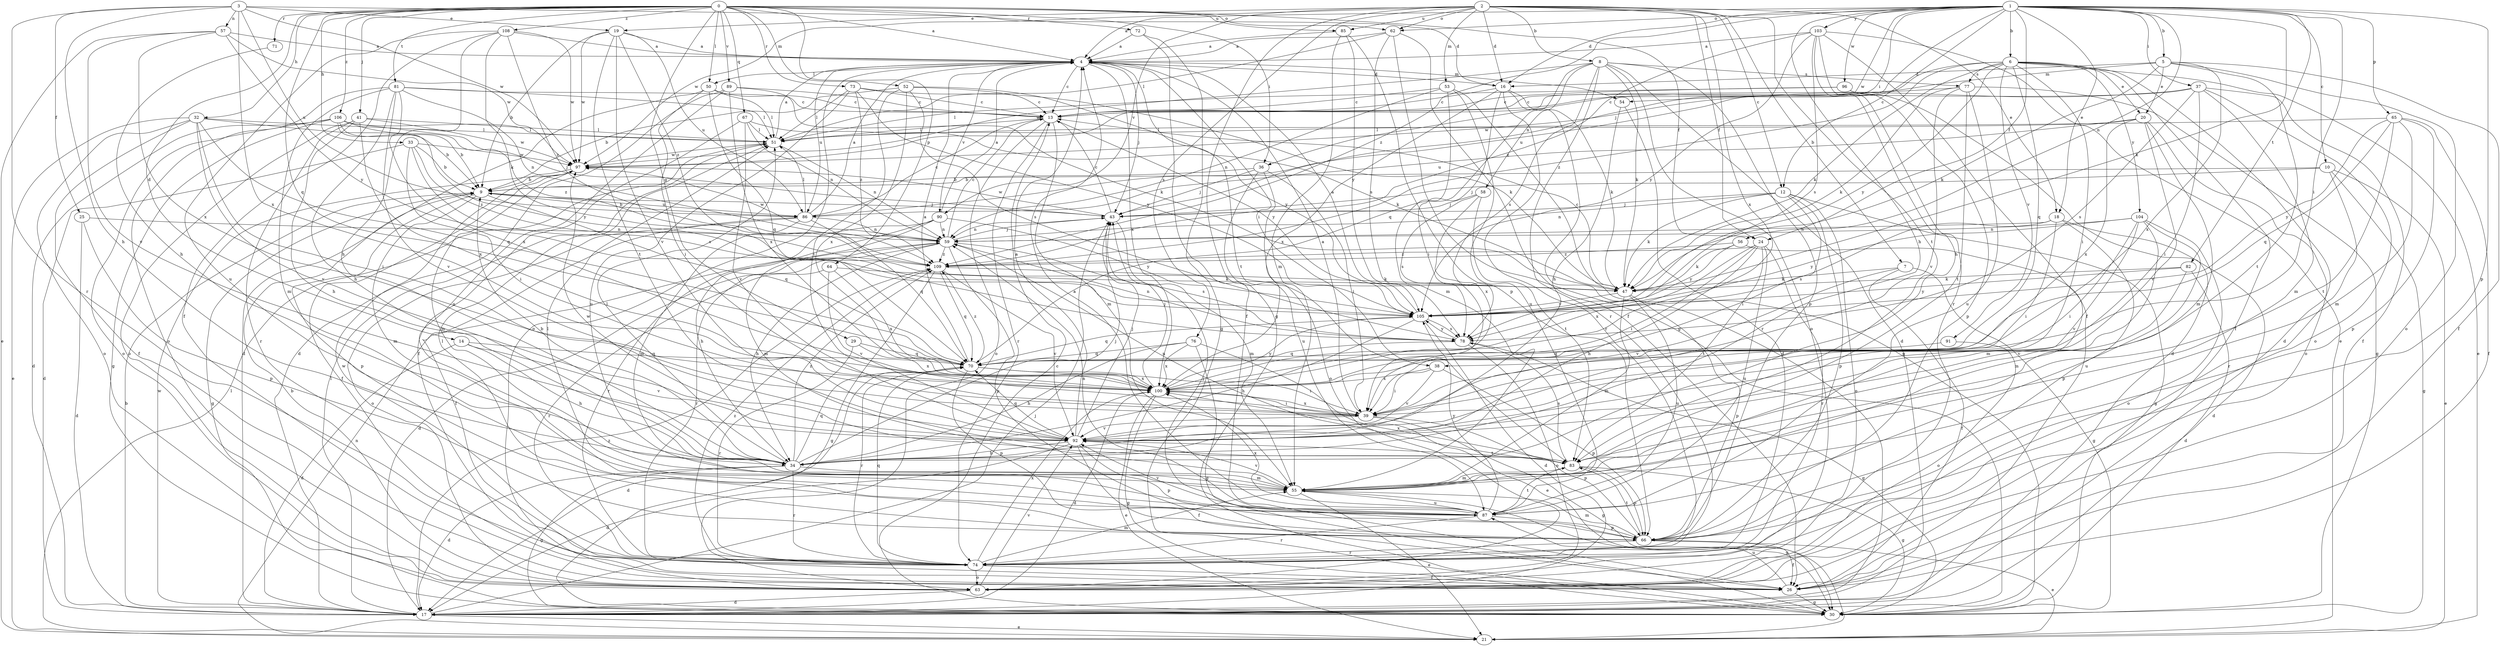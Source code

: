 strict digraph  {
0;
1;
2;
3;
4;
5;
6;
7;
8;
9;
10;
12;
13;
14;
16;
17;
18;
19;
20;
21;
24;
25;
26;
29;
30;
32;
33;
34;
36;
37;
38;
39;
41;
43;
47;
50;
51;
52;
53;
54;
55;
56;
57;
58;
59;
62;
63;
64;
65;
66;
67;
70;
71;
72;
73;
74;
76;
77;
78;
81;
82;
83;
85;
86;
87;
89;
90;
91;
92;
96;
97;
100;
103;
104;
105;
106;
108;
109;
0 -> 4  [label=a];
0 -> 14  [label=d];
0 -> 24  [label=f];
0 -> 29  [label=g];
0 -> 32  [label=h];
0 -> 33  [label=h];
0 -> 36  [label=i];
0 -> 41  [label=j];
0 -> 50  [label=l];
0 -> 52  [label=m];
0 -> 62  [label=o];
0 -> 64  [label=p];
0 -> 67  [label=q];
0 -> 70  [label=q];
0 -> 71  [label=r];
0 -> 72  [label=r];
0 -> 73  [label=r];
0 -> 81  [label=t];
0 -> 85  [label=u];
0 -> 89  [label=v];
0 -> 106  [label=z];
0 -> 108  [label=z];
1 -> 4  [label=a];
1 -> 5  [label=b];
1 -> 6  [label=b];
1 -> 10  [label=c];
1 -> 12  [label=c];
1 -> 16  [label=d];
1 -> 18  [label=e];
1 -> 24  [label=f];
1 -> 34  [label=h];
1 -> 36  [label=i];
1 -> 37  [label=i];
1 -> 38  [label=i];
1 -> 43  [label=j];
1 -> 47  [label=k];
1 -> 56  [label=n];
1 -> 62  [label=o];
1 -> 65  [label=p];
1 -> 66  [label=p];
1 -> 82  [label=t];
1 -> 96  [label=w];
1 -> 97  [label=w];
1 -> 103  [label=y];
1 -> 109  [label=z];
2 -> 7  [label=b];
2 -> 8  [label=b];
2 -> 12  [label=c];
2 -> 16  [label=d];
2 -> 18  [label=e];
2 -> 19  [label=e];
2 -> 24  [label=f];
2 -> 30  [label=g];
2 -> 53  [label=m];
2 -> 62  [label=o];
2 -> 76  [label=s];
2 -> 83  [label=t];
2 -> 85  [label=u];
2 -> 90  [label=v];
2 -> 97  [label=w];
2 -> 100  [label=x];
3 -> 16  [label=d];
3 -> 19  [label=e];
3 -> 25  [label=f];
3 -> 34  [label=h];
3 -> 57  [label=n];
3 -> 74  [label=r];
3 -> 86  [label=u];
3 -> 97  [label=w];
3 -> 100  [label=x];
4 -> 13  [label=c];
4 -> 16  [label=d];
4 -> 38  [label=i];
4 -> 43  [label=j];
4 -> 50  [label=l];
4 -> 54  [label=m];
4 -> 63  [label=o];
4 -> 83  [label=t];
4 -> 86  [label=u];
4 -> 90  [label=v];
4 -> 100  [label=x];
5 -> 16  [label=d];
5 -> 20  [label=e];
5 -> 26  [label=f];
5 -> 47  [label=k];
5 -> 54  [label=m];
5 -> 63  [label=o];
5 -> 83  [label=t];
5 -> 100  [label=x];
6 -> 17  [label=d];
6 -> 20  [label=e];
6 -> 21  [label=e];
6 -> 26  [label=f];
6 -> 39  [label=i];
6 -> 47  [label=k];
6 -> 70  [label=q];
6 -> 77  [label=s];
6 -> 86  [label=u];
6 -> 91  [label=v];
6 -> 104  [label=y];
6 -> 105  [label=y];
6 -> 109  [label=z];
7 -> 26  [label=f];
7 -> 30  [label=g];
7 -> 47  [label=k];
7 -> 92  [label=v];
8 -> 17  [label=d];
8 -> 47  [label=k];
8 -> 58  [label=n];
8 -> 63  [label=o];
8 -> 66  [label=p];
8 -> 70  [label=q];
8 -> 74  [label=r];
8 -> 77  [label=s];
8 -> 78  [label=s];
8 -> 97  [label=w];
9 -> 30  [label=g];
9 -> 43  [label=j];
9 -> 55  [label=m];
9 -> 66  [label=p];
9 -> 70  [label=q];
9 -> 86  [label=u];
10 -> 9  [label=b];
10 -> 21  [label=e];
10 -> 30  [label=g];
10 -> 43  [label=j];
10 -> 74  [label=r];
12 -> 30  [label=g];
12 -> 39  [label=i];
12 -> 43  [label=j];
12 -> 47  [label=k];
12 -> 59  [label=n];
12 -> 63  [label=o];
12 -> 66  [label=p];
13 -> 51  [label=l];
13 -> 55  [label=m];
13 -> 63  [label=o];
13 -> 74  [label=r];
13 -> 105  [label=y];
14 -> 17  [label=d];
14 -> 34  [label=h];
14 -> 70  [label=q];
14 -> 92  [label=v];
16 -> 13  [label=c];
16 -> 17  [label=d];
16 -> 39  [label=i];
16 -> 47  [label=k];
16 -> 74  [label=r];
16 -> 100  [label=x];
17 -> 9  [label=b];
17 -> 21  [label=e];
17 -> 43  [label=j];
17 -> 51  [label=l];
17 -> 97  [label=w];
17 -> 109  [label=z];
18 -> 17  [label=d];
18 -> 39  [label=i];
18 -> 59  [label=n];
18 -> 66  [label=p];
18 -> 78  [label=s];
19 -> 4  [label=a];
19 -> 9  [label=b];
19 -> 83  [label=t];
19 -> 86  [label=u];
19 -> 92  [label=v];
19 -> 97  [label=w];
19 -> 109  [label=z];
20 -> 51  [label=l];
20 -> 55  [label=m];
20 -> 63  [label=o];
20 -> 86  [label=u];
20 -> 92  [label=v];
20 -> 100  [label=x];
21 -> 51  [label=l];
21 -> 59  [label=n];
24 -> 34  [label=h];
24 -> 39  [label=i];
24 -> 74  [label=r];
24 -> 83  [label=t];
24 -> 87  [label=u];
24 -> 100  [label=x];
24 -> 109  [label=z];
25 -> 17  [label=d];
25 -> 59  [label=n];
25 -> 66  [label=p];
26 -> 30  [label=g];
26 -> 87  [label=u];
29 -> 70  [label=q];
29 -> 74  [label=r];
29 -> 100  [label=x];
30 -> 13  [label=c];
32 -> 9  [label=b];
32 -> 21  [label=e];
32 -> 26  [label=f];
32 -> 39  [label=i];
32 -> 51  [label=l];
32 -> 63  [label=o];
32 -> 70  [label=q];
32 -> 92  [label=v];
33 -> 9  [label=b];
33 -> 17  [label=d];
33 -> 39  [label=i];
33 -> 78  [label=s];
33 -> 97  [label=w];
33 -> 109  [label=z];
34 -> 9  [label=b];
34 -> 17  [label=d];
34 -> 30  [label=g];
34 -> 43  [label=j];
34 -> 51  [label=l];
34 -> 55  [label=m];
34 -> 70  [label=q];
34 -> 74  [label=r];
34 -> 109  [label=z];
36 -> 9  [label=b];
36 -> 39  [label=i];
36 -> 43  [label=j];
36 -> 63  [label=o];
36 -> 87  [label=u];
37 -> 13  [label=c];
37 -> 26  [label=f];
37 -> 39  [label=i];
37 -> 55  [label=m];
37 -> 63  [label=o];
37 -> 78  [label=s];
37 -> 97  [label=w];
38 -> 39  [label=i];
38 -> 66  [label=p];
38 -> 92  [label=v];
38 -> 100  [label=x];
39 -> 4  [label=a];
39 -> 30  [label=g];
39 -> 66  [label=p];
39 -> 92  [label=v];
39 -> 100  [label=x];
41 -> 34  [label=h];
41 -> 51  [label=l];
41 -> 63  [label=o];
41 -> 74  [label=r];
41 -> 97  [label=w];
41 -> 100  [label=x];
43 -> 13  [label=c];
43 -> 55  [label=m];
43 -> 59  [label=n];
43 -> 97  [label=w];
47 -> 13  [label=c];
47 -> 55  [label=m];
47 -> 66  [label=p];
47 -> 87  [label=u];
47 -> 105  [label=y];
50 -> 13  [label=c];
50 -> 17  [label=d];
50 -> 39  [label=i];
50 -> 51  [label=l];
50 -> 70  [label=q];
51 -> 4  [label=a];
51 -> 59  [label=n];
51 -> 97  [label=w];
52 -> 9  [label=b];
52 -> 13  [label=c];
52 -> 39  [label=i];
52 -> 78  [label=s];
52 -> 100  [label=x];
52 -> 105  [label=y];
53 -> 13  [label=c];
53 -> 30  [label=g];
53 -> 55  [label=m];
53 -> 59  [label=n];
53 -> 87  [label=u];
54 -> 34  [label=h];
54 -> 74  [label=r];
55 -> 21  [label=e];
55 -> 30  [label=g];
55 -> 87  [label=u];
55 -> 92  [label=v];
56 -> 47  [label=k];
56 -> 55  [label=m];
56 -> 105  [label=y];
56 -> 109  [label=z];
57 -> 4  [label=a];
57 -> 21  [label=e];
57 -> 92  [label=v];
57 -> 97  [label=w];
57 -> 100  [label=x];
57 -> 105  [label=y];
58 -> 43  [label=j];
58 -> 78  [label=s];
58 -> 83  [label=t];
58 -> 100  [label=x];
59 -> 13  [label=c];
59 -> 17  [label=d];
59 -> 34  [label=h];
59 -> 43  [label=j];
59 -> 66  [label=p];
59 -> 74  [label=r];
59 -> 78  [label=s];
59 -> 97  [label=w];
59 -> 109  [label=z];
62 -> 4  [label=a];
62 -> 26  [label=f];
62 -> 30  [label=g];
62 -> 51  [label=l];
62 -> 78  [label=s];
63 -> 9  [label=b];
63 -> 17  [label=d];
63 -> 92  [label=v];
64 -> 47  [label=k];
64 -> 74  [label=r];
64 -> 92  [label=v];
64 -> 100  [label=x];
65 -> 26  [label=f];
65 -> 51  [label=l];
65 -> 55  [label=m];
65 -> 66  [label=p];
65 -> 70  [label=q];
65 -> 83  [label=t];
65 -> 105  [label=y];
66 -> 21  [label=e];
66 -> 26  [label=f];
66 -> 43  [label=j];
66 -> 51  [label=l];
66 -> 55  [label=m];
66 -> 74  [label=r];
66 -> 83  [label=t];
67 -> 26  [label=f];
67 -> 47  [label=k];
67 -> 51  [label=l];
67 -> 59  [label=n];
67 -> 92  [label=v];
70 -> 4  [label=a];
70 -> 17  [label=d];
70 -> 39  [label=i];
70 -> 66  [label=p];
70 -> 74  [label=r];
70 -> 100  [label=x];
70 -> 109  [label=z];
71 -> 34  [label=h];
72 -> 4  [label=a];
72 -> 26  [label=f];
72 -> 30  [label=g];
73 -> 13  [label=c];
73 -> 47  [label=k];
73 -> 51  [label=l];
73 -> 87  [label=u];
73 -> 105  [label=y];
73 -> 109  [label=z];
74 -> 26  [label=f];
74 -> 55  [label=m];
74 -> 63  [label=o];
74 -> 70  [label=q];
74 -> 97  [label=w];
74 -> 100  [label=x];
74 -> 109  [label=z];
76 -> 21  [label=e];
76 -> 30  [label=g];
76 -> 34  [label=h];
76 -> 70  [label=q];
76 -> 100  [label=x];
77 -> 13  [label=c];
77 -> 30  [label=g];
77 -> 47  [label=k];
77 -> 83  [label=t];
77 -> 87  [label=u];
77 -> 92  [label=v];
78 -> 30  [label=g];
78 -> 59  [label=n];
78 -> 63  [label=o];
78 -> 70  [label=q];
78 -> 105  [label=y];
81 -> 13  [label=c];
81 -> 34  [label=h];
81 -> 51  [label=l];
81 -> 55  [label=m];
81 -> 59  [label=n];
81 -> 63  [label=o];
81 -> 92  [label=v];
81 -> 100  [label=x];
82 -> 17  [label=d];
82 -> 47  [label=k];
82 -> 92  [label=v];
82 -> 105  [label=y];
83 -> 30  [label=g];
83 -> 55  [label=m];
83 -> 59  [label=n];
83 -> 66  [label=p];
83 -> 78  [label=s];
83 -> 97  [label=w];
83 -> 100  [label=x];
85 -> 4  [label=a];
85 -> 55  [label=m];
85 -> 66  [label=p];
85 -> 105  [label=y];
86 -> 4  [label=a];
86 -> 9  [label=b];
86 -> 13  [label=c];
86 -> 26  [label=f];
86 -> 51  [label=l];
86 -> 55  [label=m];
86 -> 59  [label=n];
86 -> 63  [label=o];
86 -> 70  [label=q];
87 -> 4  [label=a];
87 -> 51  [label=l];
87 -> 59  [label=n];
87 -> 66  [label=p];
87 -> 74  [label=r];
87 -> 83  [label=t];
87 -> 92  [label=v];
87 -> 100  [label=x];
87 -> 105  [label=y];
89 -> 13  [label=c];
89 -> 17  [label=d];
89 -> 47  [label=k];
89 -> 87  [label=u];
89 -> 100  [label=x];
90 -> 4  [label=a];
90 -> 34  [label=h];
90 -> 55  [label=m];
90 -> 59  [label=n];
90 -> 74  [label=r];
90 -> 105  [label=y];
91 -> 63  [label=o];
91 -> 70  [label=q];
92 -> 4  [label=a];
92 -> 17  [label=d];
92 -> 26  [label=f];
92 -> 34  [label=h];
92 -> 43  [label=j];
92 -> 66  [label=p];
92 -> 70  [label=q];
92 -> 83  [label=t];
96 -> 13  [label=c];
96 -> 17  [label=d];
96 -> 51  [label=l];
96 -> 66  [label=p];
97 -> 9  [label=b];
97 -> 26  [label=f];
97 -> 55  [label=m];
100 -> 17  [label=d];
100 -> 21  [label=e];
100 -> 30  [label=g];
100 -> 39  [label=i];
100 -> 43  [label=j];
100 -> 105  [label=y];
103 -> 4  [label=a];
103 -> 21  [label=e];
103 -> 26  [label=f];
103 -> 34  [label=h];
103 -> 74  [label=r];
103 -> 78  [label=s];
103 -> 105  [label=y];
103 -> 109  [label=z];
104 -> 39  [label=i];
104 -> 55  [label=m];
104 -> 59  [label=n];
104 -> 63  [label=o];
104 -> 87  [label=u];
104 -> 92  [label=v];
104 -> 105  [label=y];
105 -> 4  [label=a];
105 -> 17  [label=d];
105 -> 34  [label=h];
105 -> 70  [label=q];
105 -> 78  [label=s];
106 -> 9  [label=b];
106 -> 17  [label=d];
106 -> 30  [label=g];
106 -> 43  [label=j];
106 -> 51  [label=l];
106 -> 63  [label=o];
106 -> 105  [label=y];
106 -> 109  [label=z];
108 -> 4  [label=a];
108 -> 26  [label=f];
108 -> 34  [label=h];
108 -> 47  [label=k];
108 -> 87  [label=u];
108 -> 97  [label=w];
108 -> 109  [label=z];
109 -> 30  [label=g];
109 -> 47  [label=k];
109 -> 70  [label=q];
109 -> 92  [label=v];
}
